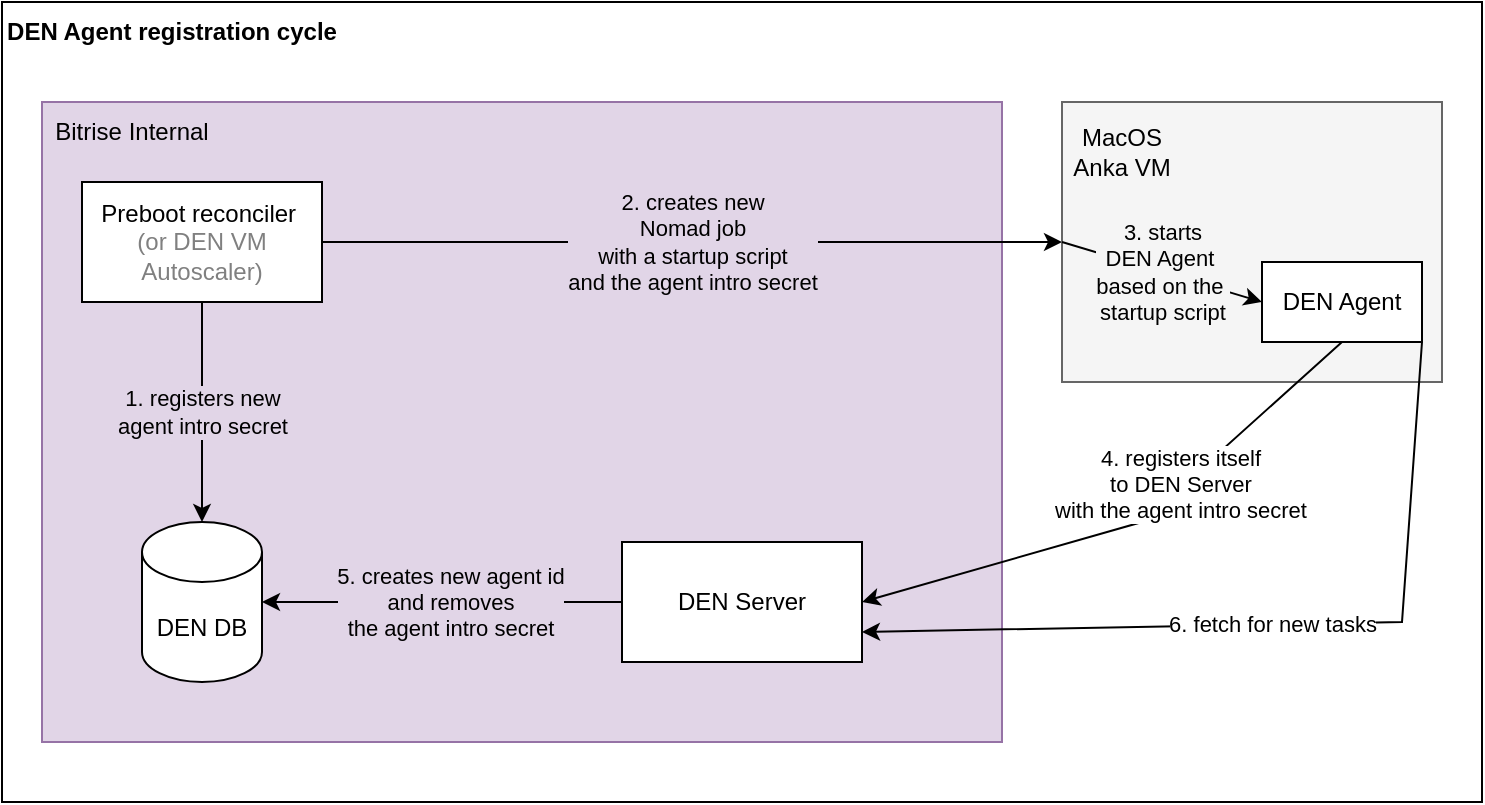 <mxfile version="18.1.2" type="github">
  <diagram id="rNVQ4uQO1f6QHfDMUlD0" name="Page-1">
    <mxGraphModel dx="1234" dy="657" grid="1" gridSize="10" guides="1" tooltips="1" connect="1" arrows="1" fold="1" page="1" pageScale="1" pageWidth="827" pageHeight="1169" math="0" shadow="0">
      <root>
        <mxCell id="0" />
        <mxCell id="1" parent="0" />
        <mxCell id="xA3U0Y8A-cXi2BtY0ln5-22" value="" style="rounded=0;whiteSpace=wrap;html=1;labelBackgroundColor=#E1D5E7;fontColor=default;" vertex="1" parent="1">
          <mxGeometry x="30" y="40" width="740" height="400" as="geometry" />
        </mxCell>
        <mxCell id="xA3U0Y8A-cXi2BtY0ln5-19" value="" style="rounded=0;whiteSpace=wrap;html=1;fillColor=#e1d5e7;strokeColor=#9673a6;" vertex="1" parent="1">
          <mxGeometry x="50" y="90" width="480" height="320" as="geometry" />
        </mxCell>
        <mxCell id="xA3U0Y8A-cXi2BtY0ln5-3" value="&lt;font style=&quot;&quot;&gt;2. creates new &lt;br&gt;Nomad job &lt;br&gt;with a startup script&lt;br&gt;and the agent intro secret&lt;br&gt;&lt;/font&gt;" style="edgeStyle=orthogonalEdgeStyle;rounded=0;orthogonalLoop=1;jettySize=auto;html=1;fontColor=default;labelBackgroundColor=#E1D5E7;" edge="1" parent="1" source="xA3U0Y8A-cXi2BtY0ln5-1" target="xA3U0Y8A-cXi2BtY0ln5-2">
          <mxGeometry relative="1" as="geometry" />
        </mxCell>
        <mxCell id="xA3U0Y8A-cXi2BtY0ln5-8" value="&lt;span style=&quot;&quot;&gt;1. registers new &lt;br&gt;agent intro secret&lt;/span&gt;" style="edgeStyle=orthogonalEdgeStyle;rounded=0;orthogonalLoop=1;jettySize=auto;html=1;labelBackgroundColor=#E1D5E7;fontColor=#000000;" edge="1" parent="1" source="xA3U0Y8A-cXi2BtY0ln5-1" target="xA3U0Y8A-cXi2BtY0ln5-7">
          <mxGeometry relative="1" as="geometry">
            <mxPoint as="offset" />
          </mxGeometry>
        </mxCell>
        <mxCell id="xA3U0Y8A-cXi2BtY0ln5-1" value="Preboot reconciler&amp;nbsp;&lt;br&gt;&lt;font color=&quot;#808080&quot;&gt;(or DEN VM Autoscaler)&lt;/font&gt;" style="rounded=0;whiteSpace=wrap;html=1;" vertex="1" parent="1">
          <mxGeometry x="70" y="130" width="120" height="60" as="geometry" />
        </mxCell>
        <mxCell id="xA3U0Y8A-cXi2BtY0ln5-2" value="" style="rounded=0;whiteSpace=wrap;html=1;fillColor=#f5f5f5;fontColor=#333333;strokeColor=#666666;" vertex="1" parent="1">
          <mxGeometry x="560" y="90" width="190" height="140" as="geometry" />
        </mxCell>
        <mxCell id="xA3U0Y8A-cXi2BtY0ln5-6" value="MacOS Anka VM" style="text;html=1;strokeColor=none;fillColor=none;align=center;verticalAlign=middle;whiteSpace=wrap;rounded=0;fontColor=#000000;" vertex="1" parent="1">
          <mxGeometry x="560" y="100" width="60" height="30" as="geometry" />
        </mxCell>
        <mxCell id="xA3U0Y8A-cXi2BtY0ln5-7" value="DEN DB" style="shape=cylinder3;whiteSpace=wrap;html=1;boundedLbl=1;backgroundOutline=1;size=15;fontColor=#000000;" vertex="1" parent="1">
          <mxGeometry x="100" y="300" width="60" height="80" as="geometry" />
        </mxCell>
        <mxCell id="xA3U0Y8A-cXi2BtY0ln5-12" value="DEN Agent" style="rounded=0;whiteSpace=wrap;html=1;fontColor=default;" vertex="1" parent="1">
          <mxGeometry x="660" y="170" width="80" height="40" as="geometry" />
        </mxCell>
        <mxCell id="xA3U0Y8A-cXi2BtY0ln5-13" value="3. starts&lt;br&gt;DEN Agent&amp;nbsp;&lt;br&gt;based on the&amp;nbsp;&lt;br&gt;startup script" style="endArrow=classic;html=1;rounded=0;labelBackgroundColor=#F5F5F5;fontColor=default;exitX=0;exitY=0.5;exitDx=0;exitDy=0;entryX=0;entryY=0.5;entryDx=0;entryDy=0;" edge="1" parent="1" source="xA3U0Y8A-cXi2BtY0ln5-2" target="xA3U0Y8A-cXi2BtY0ln5-12">
          <mxGeometry width="50" height="50" relative="1" as="geometry">
            <mxPoint x="540" y="330" as="sourcePoint" />
            <mxPoint x="590" y="280" as="targetPoint" />
          </mxGeometry>
        </mxCell>
        <mxCell id="xA3U0Y8A-cXi2BtY0ln5-16" value="" style="edgeStyle=orthogonalEdgeStyle;rounded=0;orthogonalLoop=1;jettySize=auto;html=1;labelBackgroundColor=none;fontColor=default;" edge="1" parent="1" source="xA3U0Y8A-cXi2BtY0ln5-14" target="xA3U0Y8A-cXi2BtY0ln5-7">
          <mxGeometry relative="1" as="geometry" />
        </mxCell>
        <mxCell id="xA3U0Y8A-cXi2BtY0ln5-17" value="5. creates new agent id &lt;br&gt;and removes &lt;br&gt;the agent intro secret" style="edgeLabel;html=1;align=center;verticalAlign=middle;resizable=0;points=[];fontColor=default;labelBackgroundColor=#E1D5E7;" vertex="1" connectable="0" parent="xA3U0Y8A-cXi2BtY0ln5-16">
          <mxGeometry x="-0.218" y="-1" relative="1" as="geometry">
            <mxPoint x="-16" y="1" as="offset" />
          </mxGeometry>
        </mxCell>
        <mxCell id="xA3U0Y8A-cXi2BtY0ln5-14" value="DEN Server" style="rounded=0;whiteSpace=wrap;html=1;fontColor=default;" vertex="1" parent="1">
          <mxGeometry x="340" y="310" width="120" height="60" as="geometry" />
        </mxCell>
        <mxCell id="xA3U0Y8A-cXi2BtY0ln5-15" value="4. registers itself &lt;br&gt;to DEN Server &lt;br&gt;with the agent intro secret" style="endArrow=classic;html=1;rounded=0;labelBackgroundColor=default;fontColor=default;exitX=0.5;exitY=1;exitDx=0;exitDy=0;entryX=1;entryY=0.5;entryDx=0;entryDy=0;" edge="1" parent="1" source="xA3U0Y8A-cXi2BtY0ln5-12" target="xA3U0Y8A-cXi2BtY0ln5-14">
          <mxGeometry x="-0.241" y="-1" width="50" height="50" relative="1" as="geometry">
            <mxPoint x="390" y="310" as="sourcePoint" />
            <mxPoint x="440" y="260" as="targetPoint" />
            <Array as="points">
              <mxPoint x="600" y="300" />
            </Array>
            <mxPoint x="-1" as="offset" />
          </mxGeometry>
        </mxCell>
        <mxCell id="xA3U0Y8A-cXi2BtY0ln5-18" value="6. fetch for new tasks" style="endArrow=classic;html=1;rounded=0;labelBackgroundColor=default;fontColor=default;exitX=1;exitY=1;exitDx=0;exitDy=0;entryX=1;entryY=0.75;entryDx=0;entryDy=0;" edge="1" parent="1" source="xA3U0Y8A-cXi2BtY0ln5-12" target="xA3U0Y8A-cXi2BtY0ln5-14">
          <mxGeometry width="50" height="50" relative="1" as="geometry">
            <mxPoint x="390" y="280" as="sourcePoint" />
            <mxPoint x="440" y="230" as="targetPoint" />
            <Array as="points">
              <mxPoint x="730" y="350" />
            </Array>
          </mxGeometry>
        </mxCell>
        <mxCell id="xA3U0Y8A-cXi2BtY0ln5-20" value="Bitrise Internal" style="text;html=1;strokeColor=none;fillColor=none;align=center;verticalAlign=middle;whiteSpace=wrap;rounded=0;fontColor=default;" vertex="1" parent="1">
          <mxGeometry x="50" y="90" width="90" height="30" as="geometry" />
        </mxCell>
        <mxCell id="xA3U0Y8A-cXi2BtY0ln5-24" value="DEN Agent registration cycle" style="text;html=1;strokeColor=none;fillColor=none;align=center;verticalAlign=middle;whiteSpace=wrap;rounded=0;labelBackgroundColor=none;fontColor=default;fontStyle=1" vertex="1" parent="1">
          <mxGeometry x="30" y="40" width="170" height="30" as="geometry" />
        </mxCell>
      </root>
    </mxGraphModel>
  </diagram>
</mxfile>
